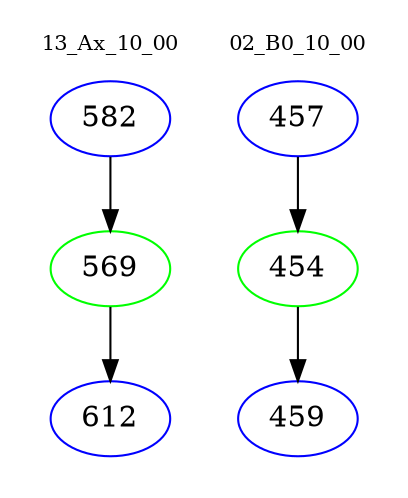digraph{
subgraph cluster_0 {
color = white
label = "13_Ax_10_00";
fontsize=10;
T0_582 [label="582", color="blue"]
T0_582 -> T0_569 [color="black"]
T0_569 [label="569", color="green"]
T0_569 -> T0_612 [color="black"]
T0_612 [label="612", color="blue"]
}
subgraph cluster_1 {
color = white
label = "02_B0_10_00";
fontsize=10;
T1_457 [label="457", color="blue"]
T1_457 -> T1_454 [color="black"]
T1_454 [label="454", color="green"]
T1_454 -> T1_459 [color="black"]
T1_459 [label="459", color="blue"]
}
}
